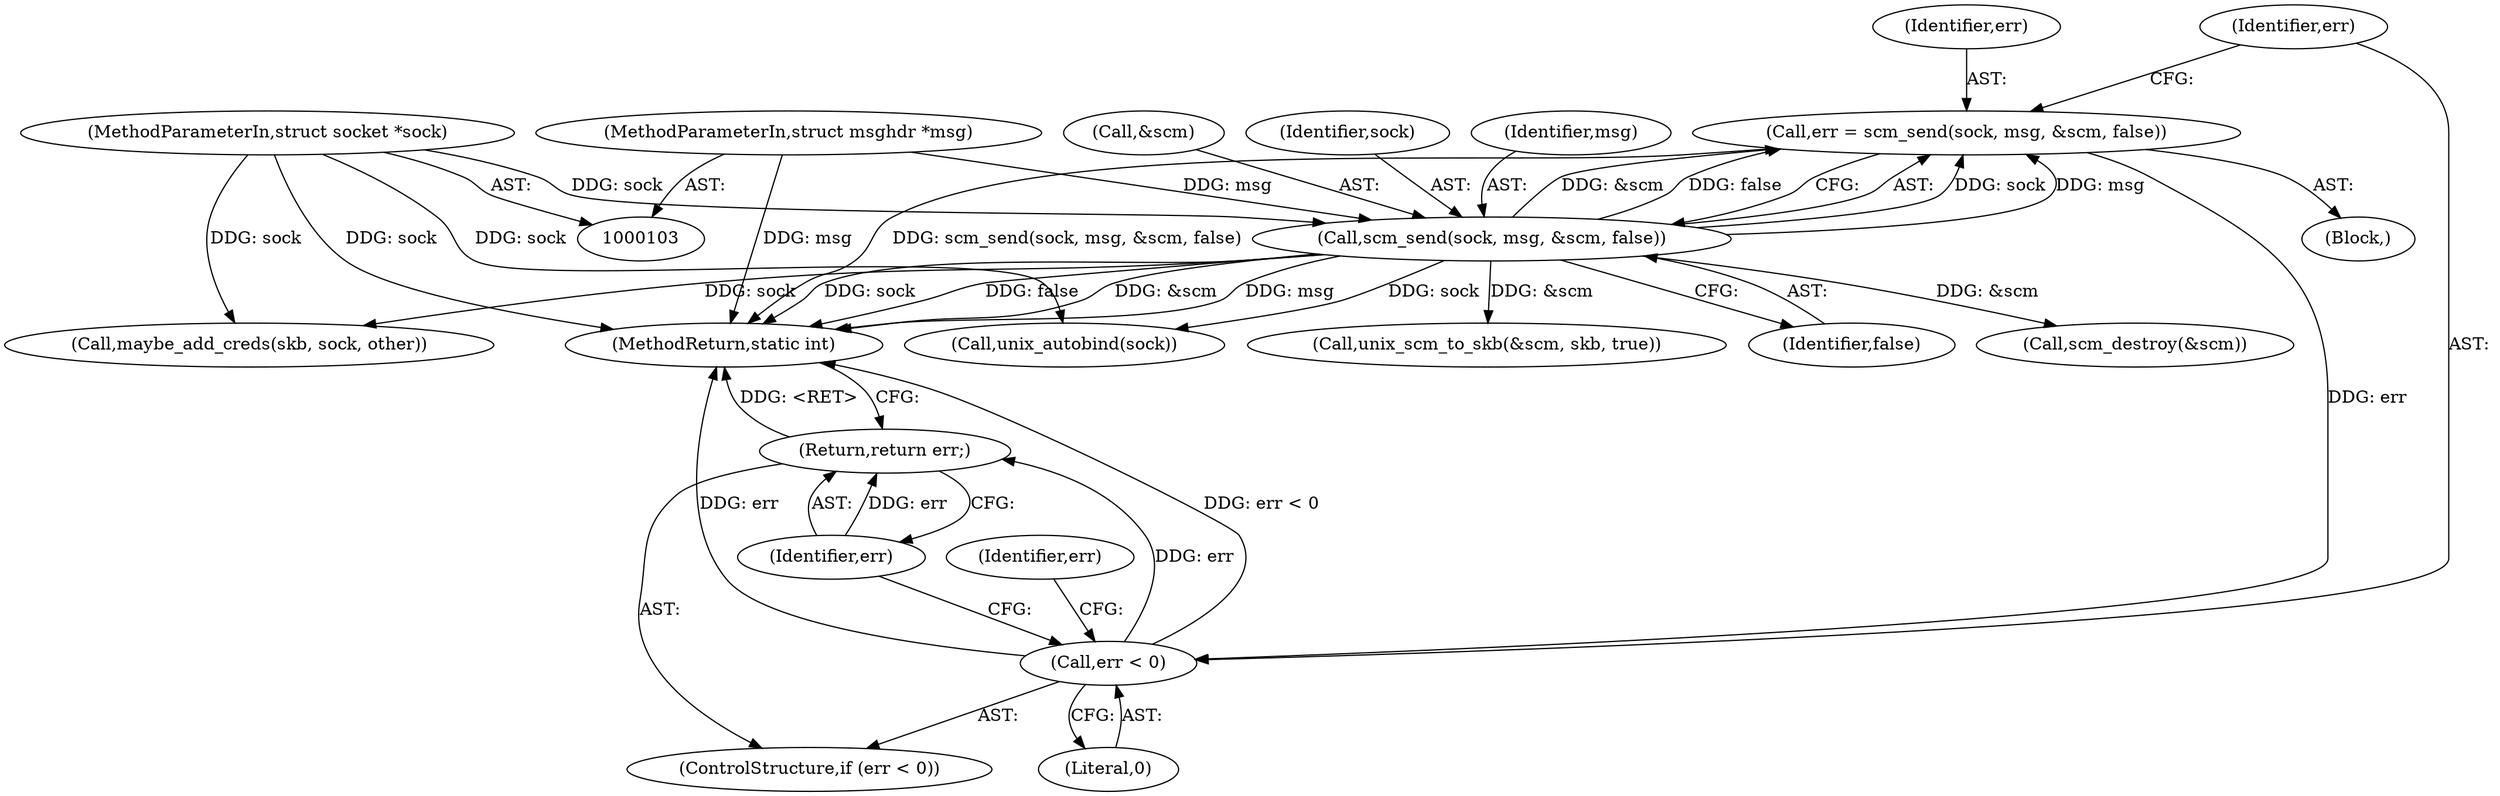 digraph "0_linux_7d267278a9ece963d77eefec61630223fce08c6c_2@API" {
"1000144" [label="(Call,err = scm_send(sock, msg, &scm, false))"];
"1000146" [label="(Call,scm_send(sock, msg, &scm, false))"];
"1000104" [label="(MethodParameterIn,struct socket *sock)"];
"1000105" [label="(MethodParameterIn,struct msghdr *msg)"];
"1000153" [label="(Call,err < 0)"];
"1000156" [label="(Return,return err;)"];
"1000159" [label="(Identifier,err)"];
"1000156" [label="(Return,return err;)"];
"1000153" [label="(Call,err < 0)"];
"1000151" [label="(Identifier,false)"];
"1000148" [label="(Identifier,msg)"];
"1000146" [label="(Call,scm_send(sock, msg, &scm, false))"];
"1000154" [label="(Identifier,err)"];
"1000149" [label="(Call,&scm)"];
"1000144" [label="(Call,err = scm_send(sock, msg, &scm, false))"];
"1000224" [label="(Call,unix_autobind(sock))"];
"1000157" [label="(Identifier,err)"];
"1000145" [label="(Identifier,err)"];
"1000107" [label="(Block,)"];
"1000607" [label="(MethodReturn,static int)"];
"1000602" [label="(Call,scm_destroy(&scm))"];
"1000287" [label="(Call,unix_scm_to_skb(&scm, skb, true))"];
"1000152" [label="(ControlStructure,if (err < 0))"];
"1000105" [label="(MethodParameterIn,struct msghdr *msg)"];
"1000147" [label="(Identifier,sock)"];
"1000155" [label="(Literal,0)"];
"1000104" [label="(MethodParameterIn,struct socket *sock)"];
"1000553" [label="(Call,maybe_add_creds(skb, sock, other))"];
"1000144" -> "1000107"  [label="AST: "];
"1000144" -> "1000146"  [label="CFG: "];
"1000145" -> "1000144"  [label="AST: "];
"1000146" -> "1000144"  [label="AST: "];
"1000154" -> "1000144"  [label="CFG: "];
"1000144" -> "1000607"  [label="DDG: scm_send(sock, msg, &scm, false)"];
"1000146" -> "1000144"  [label="DDG: sock"];
"1000146" -> "1000144"  [label="DDG: msg"];
"1000146" -> "1000144"  [label="DDG: &scm"];
"1000146" -> "1000144"  [label="DDG: false"];
"1000144" -> "1000153"  [label="DDG: err"];
"1000146" -> "1000151"  [label="CFG: "];
"1000147" -> "1000146"  [label="AST: "];
"1000148" -> "1000146"  [label="AST: "];
"1000149" -> "1000146"  [label="AST: "];
"1000151" -> "1000146"  [label="AST: "];
"1000146" -> "1000607"  [label="DDG: false"];
"1000146" -> "1000607"  [label="DDG: &scm"];
"1000146" -> "1000607"  [label="DDG: msg"];
"1000146" -> "1000607"  [label="DDG: sock"];
"1000104" -> "1000146"  [label="DDG: sock"];
"1000105" -> "1000146"  [label="DDG: msg"];
"1000146" -> "1000224"  [label="DDG: sock"];
"1000146" -> "1000287"  [label="DDG: &scm"];
"1000146" -> "1000553"  [label="DDG: sock"];
"1000146" -> "1000602"  [label="DDG: &scm"];
"1000104" -> "1000103"  [label="AST: "];
"1000104" -> "1000607"  [label="DDG: sock"];
"1000104" -> "1000224"  [label="DDG: sock"];
"1000104" -> "1000553"  [label="DDG: sock"];
"1000105" -> "1000103"  [label="AST: "];
"1000105" -> "1000607"  [label="DDG: msg"];
"1000153" -> "1000152"  [label="AST: "];
"1000153" -> "1000155"  [label="CFG: "];
"1000154" -> "1000153"  [label="AST: "];
"1000155" -> "1000153"  [label="AST: "];
"1000157" -> "1000153"  [label="CFG: "];
"1000159" -> "1000153"  [label="CFG: "];
"1000153" -> "1000607"  [label="DDG: err < 0"];
"1000153" -> "1000607"  [label="DDG: err"];
"1000153" -> "1000156"  [label="DDG: err"];
"1000156" -> "1000152"  [label="AST: "];
"1000156" -> "1000157"  [label="CFG: "];
"1000157" -> "1000156"  [label="AST: "];
"1000607" -> "1000156"  [label="CFG: "];
"1000156" -> "1000607"  [label="DDG: <RET>"];
"1000157" -> "1000156"  [label="DDG: err"];
}
